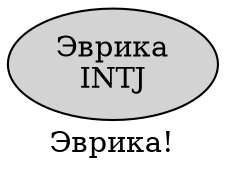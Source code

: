 digraph SENTENCE_3248 {
	graph [label="Эврика!"]
	node [style=filled]
		0 [label="Эврика
INTJ" color="" fillcolor=lightgray penwidth=1 shape=ellipse]
}